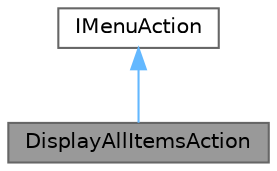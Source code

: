 digraph "DisplayAllItemsAction"
{
 // LATEX_PDF_SIZE
  bgcolor="transparent";
  edge [fontname=Helvetica,fontsize=10,labelfontname=Helvetica,labelfontsize=10];
  node [fontname=Helvetica,fontsize=10,shape=box,height=0.2,width=0.4];
  Node1 [id="Node000001",label="DisplayAllItemsAction",height=0.2,width=0.4,color="gray40", fillcolor="grey60", style="filled", fontcolor="black",tooltip="Lớp thực hiện hành động hiển thị toàn bộ danh sách mặt hàng âm nhạc, triển khai giao diện IMenuAction..."];
  Node2 -> Node1 [id="edge1_Node000001_Node000002",dir="back",color="steelblue1",style="solid",tooltip=" "];
  Node2 [id="Node000002",label="IMenuAction",height=0.2,width=0.4,color="gray40", fillcolor="white", style="filled",URL="$class_i_menu_action.html",tooltip="Giao diện định nghĩa hành động cần thực hiện khi người dùng tương tác với menu. Các lớp kế thừa cần t..."];
}
